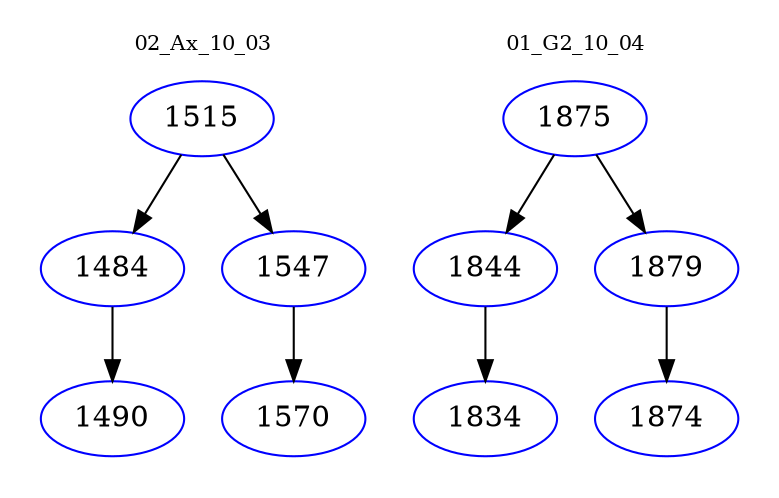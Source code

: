 digraph{
subgraph cluster_0 {
color = white
label = "02_Ax_10_03";
fontsize=10;
T0_1515 [label="1515", color="blue"]
T0_1515 -> T0_1484 [color="black"]
T0_1484 [label="1484", color="blue"]
T0_1484 -> T0_1490 [color="black"]
T0_1490 [label="1490", color="blue"]
T0_1515 -> T0_1547 [color="black"]
T0_1547 [label="1547", color="blue"]
T0_1547 -> T0_1570 [color="black"]
T0_1570 [label="1570", color="blue"]
}
subgraph cluster_1 {
color = white
label = "01_G2_10_04";
fontsize=10;
T1_1875 [label="1875", color="blue"]
T1_1875 -> T1_1844 [color="black"]
T1_1844 [label="1844", color="blue"]
T1_1844 -> T1_1834 [color="black"]
T1_1834 [label="1834", color="blue"]
T1_1875 -> T1_1879 [color="black"]
T1_1879 [label="1879", color="blue"]
T1_1879 -> T1_1874 [color="black"]
T1_1874 [label="1874", color="blue"]
}
}
